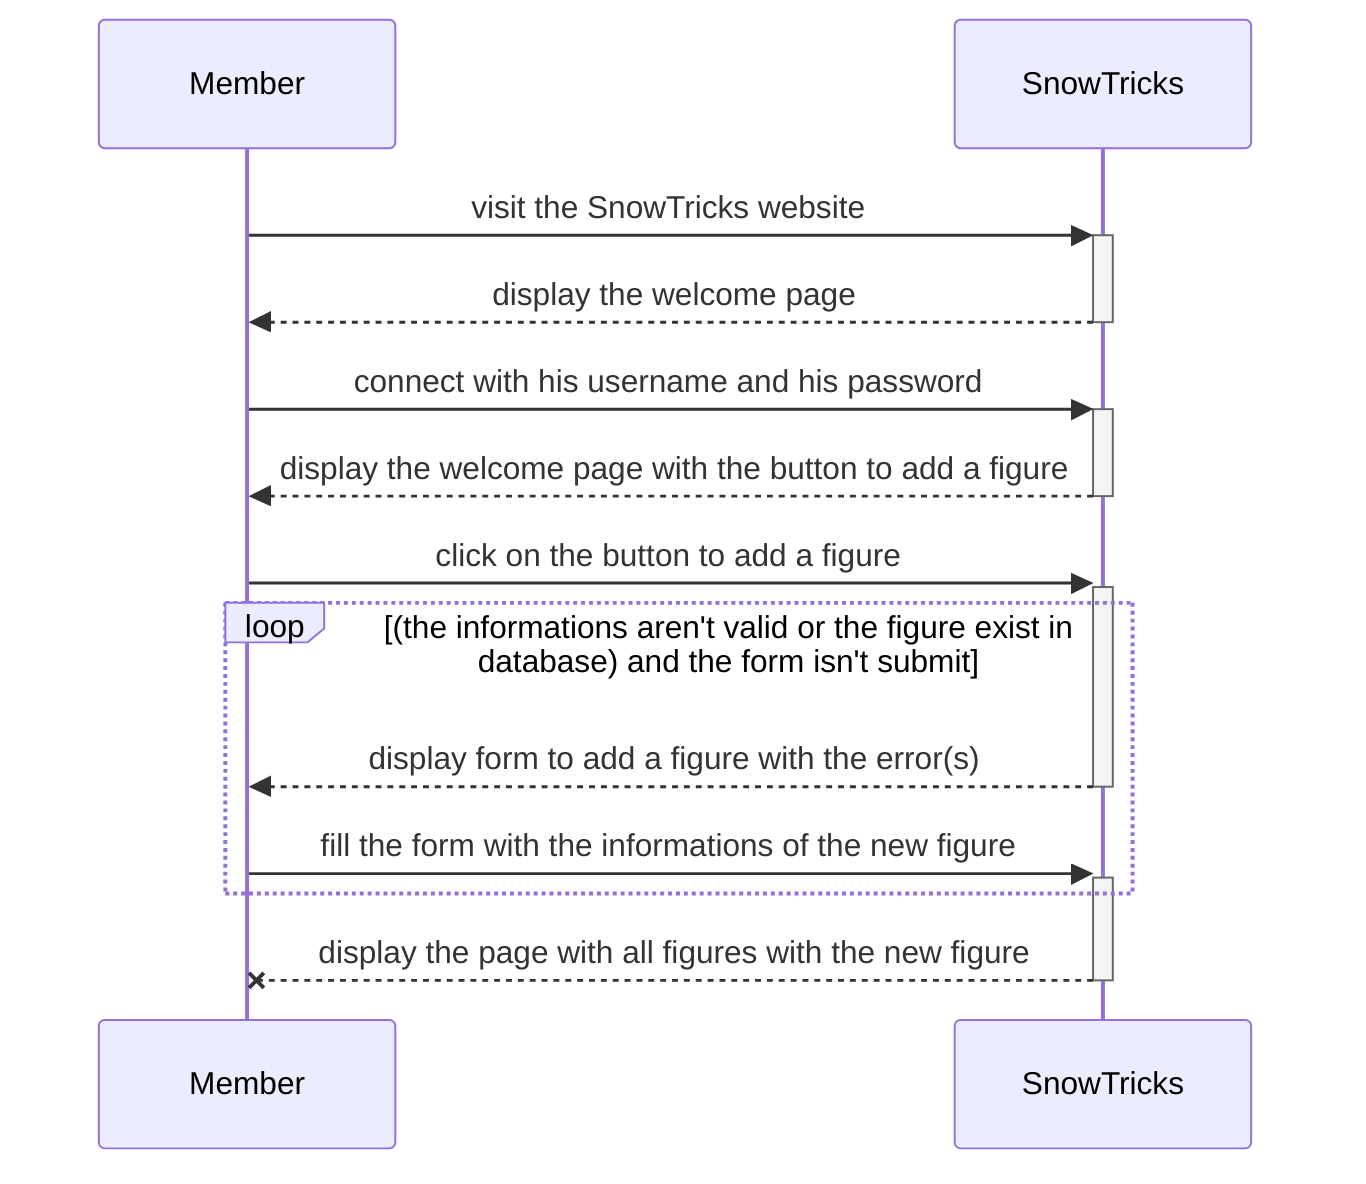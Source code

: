 sequenceDiagram
    Member->>+SnowTricks: visit the SnowTricks website
    SnowTricks-->>-Member: display the welcome page
    Member->>+SnowTricks: connect with his username and his password
    SnowTricks-->>-Member: display the welcome page with the button to add a figure
    Member->>+SnowTricks: click on the button to add a figure
    loop (the informations aren't valid or the figure exist in database) and the form isn't submit
    SnowTricks-->>-Member: display form to add a figure with the error(s)
    Member->>+SnowTricks: fill the form with the informations of the new figure
    end
    SnowTricks --x- Member: display the page with all figures with the new figure
